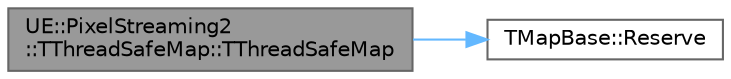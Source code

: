 digraph "UE::PixelStreaming2::TThreadSafeMap::TThreadSafeMap"
{
 // INTERACTIVE_SVG=YES
 // LATEX_PDF_SIZE
  bgcolor="transparent";
  edge [fontname=Helvetica,fontsize=10,labelfontname=Helvetica,labelfontsize=10];
  node [fontname=Helvetica,fontsize=10,shape=box,height=0.2,width=0.4];
  rankdir="LR";
  Node1 [id="Node000001",label="UE::PixelStreaming2\l::TThreadSafeMap::TThreadSafeMap",height=0.2,width=0.4,color="gray40", fillcolor="grey60", style="filled", fontcolor="black",tooltip="Constructor which gets its elements from a native initializer list."];
  Node1 -> Node2 [id="edge1_Node000001_Node000002",color="steelblue1",style="solid",tooltip=" "];
  Node2 [id="Node000002",label="TMapBase::Reserve",height=0.2,width=0.4,color="grey40", fillcolor="white", style="filled",URL="$d8/dad/classTMapBase.html#a4618c85ab026babf4ee71ef048010ac1",tooltip="Preallocates enough memory to contain Number elements."];
}

